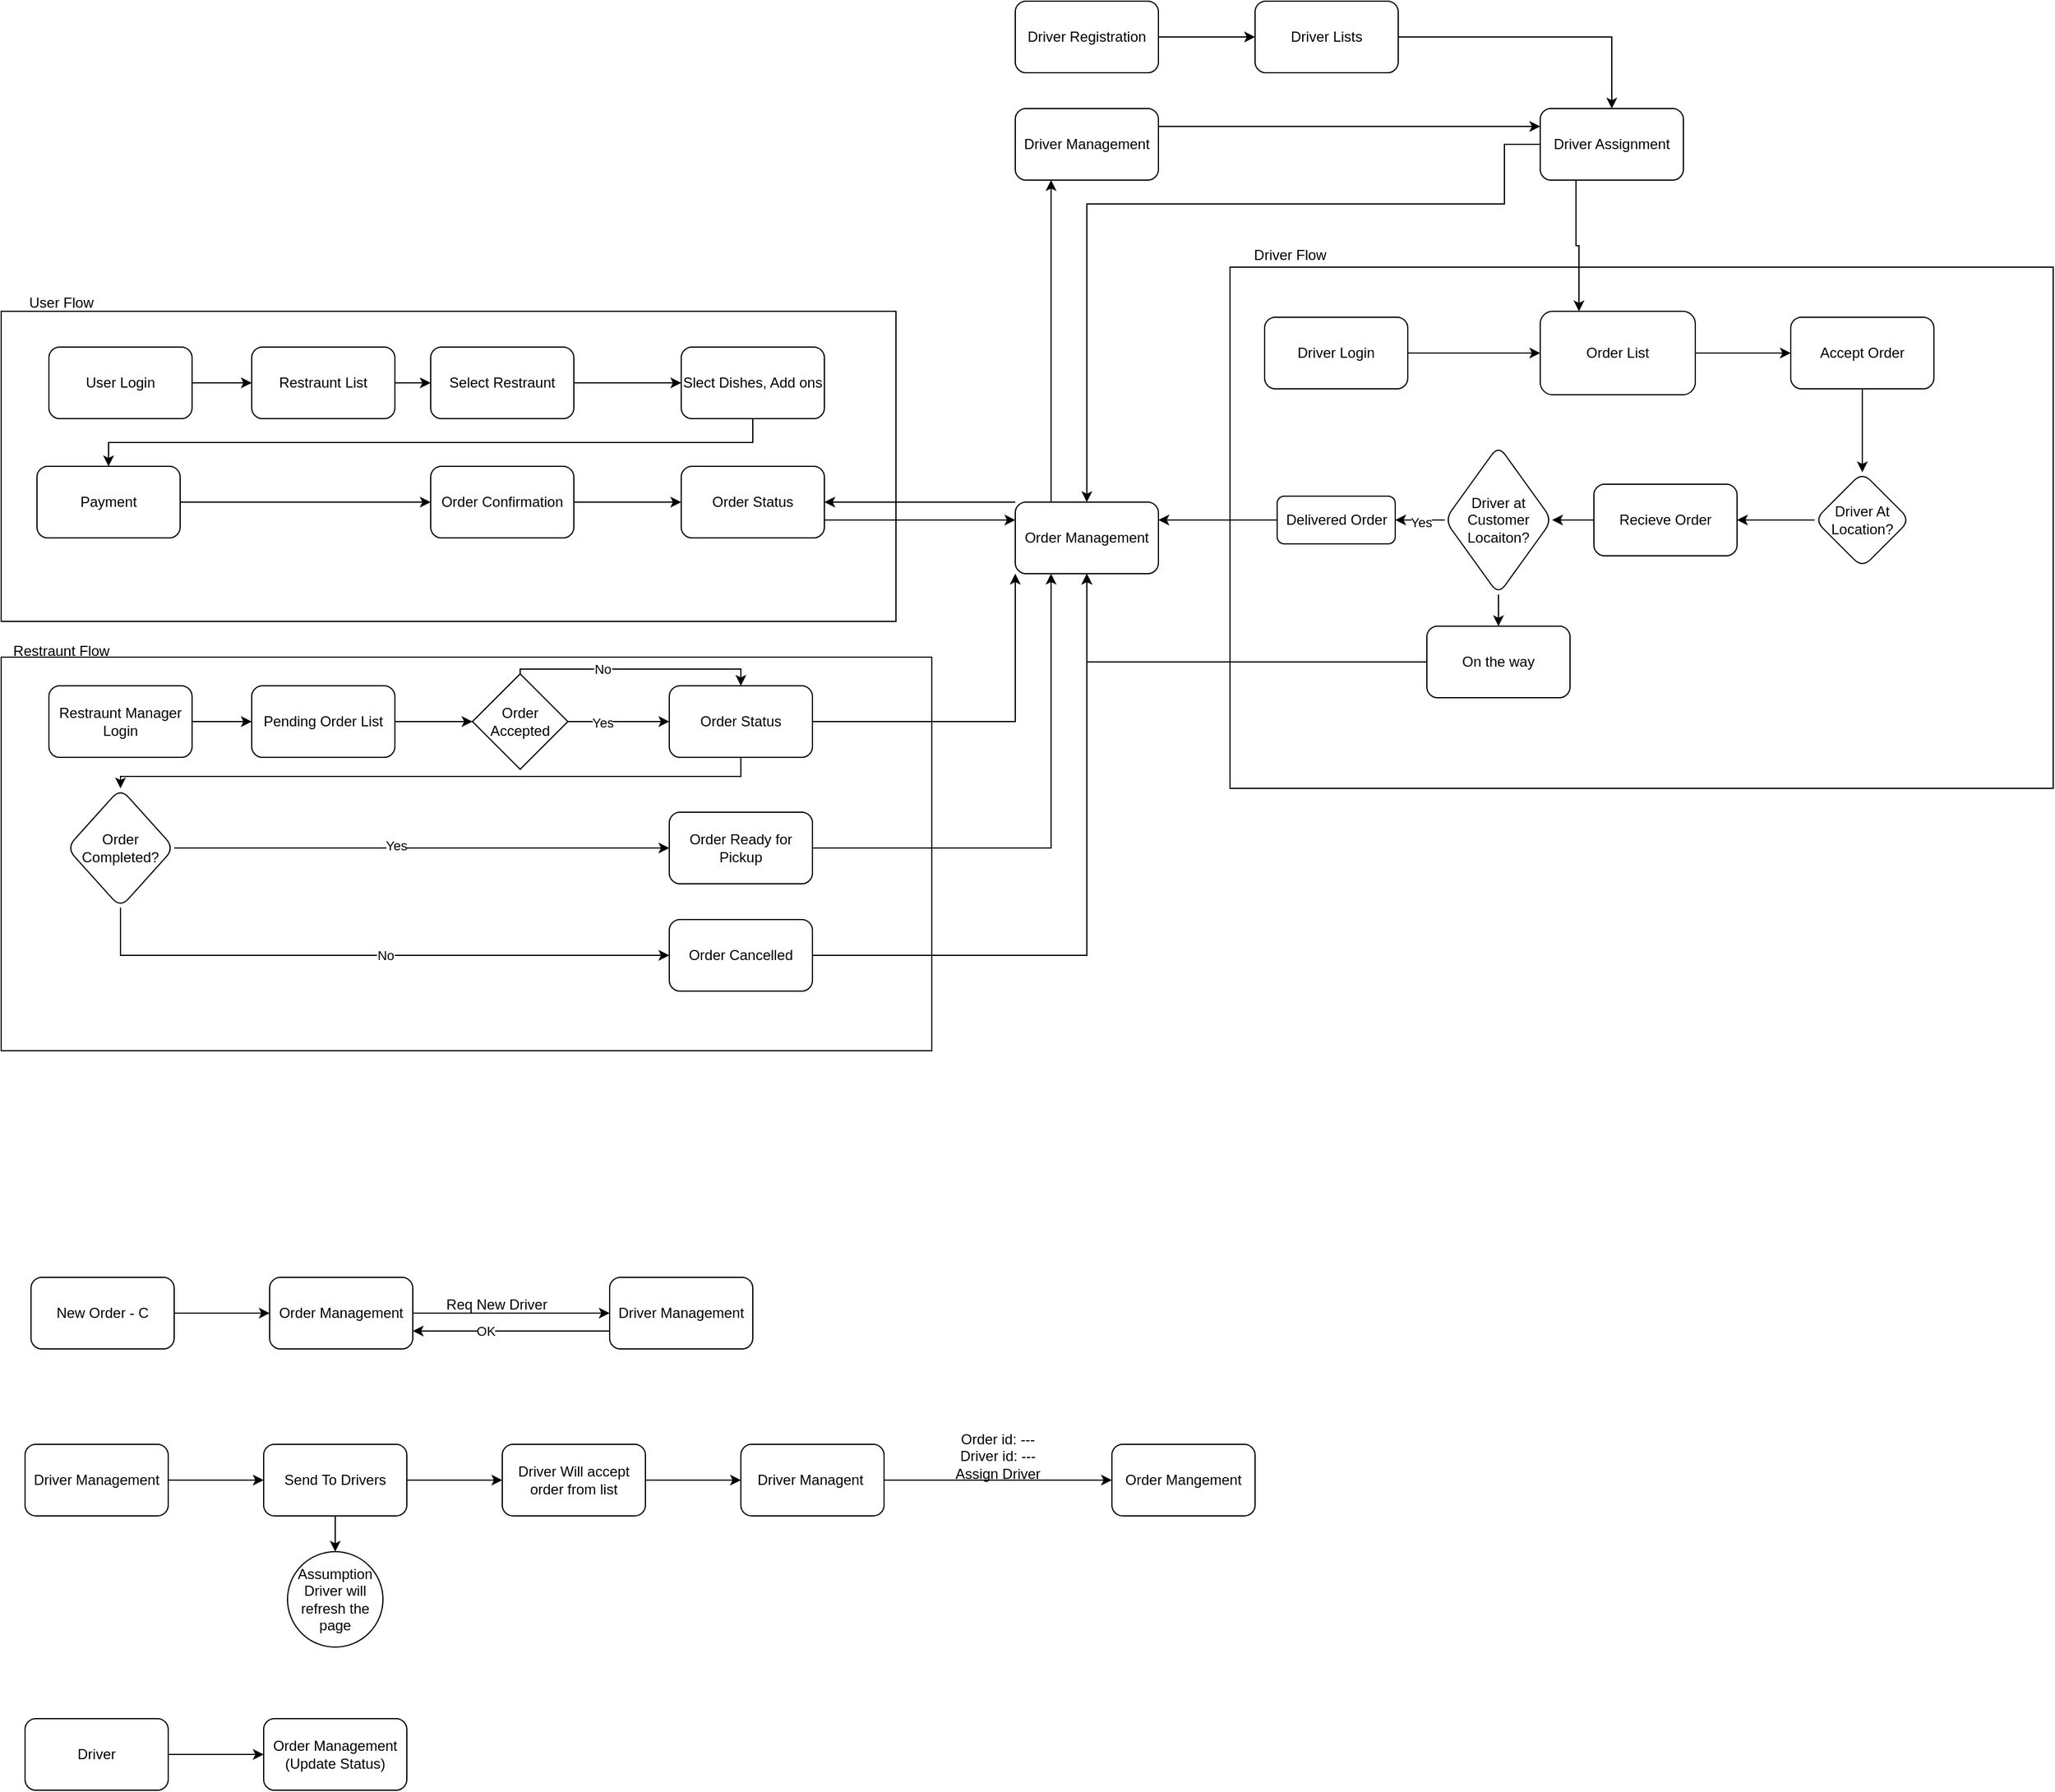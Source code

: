 <mxfile version="24.6.4" type="device" pages="2">
  <diagram name="Page-1" id="mNUyZFJGthcSgVpoV0Tr">
    <mxGraphModel dx="2355" dy="2242" grid="1" gridSize="10" guides="1" tooltips="1" connect="1" arrows="1" fold="1" page="1" pageScale="1" pageWidth="1169" pageHeight="827" math="0" shadow="0">
      <root>
        <mxCell id="0" />
        <mxCell id="1" parent="0" />
        <mxCell id="MLPq3Getp3hgsPLm3B74-73" value="" style="rounded=0;whiteSpace=wrap;html=1;" parent="1" vertex="1">
          <mxGeometry x="1140" y="33" width="690" height="437" as="geometry" />
        </mxCell>
        <mxCell id="MLPq3Getp3hgsPLm3B74-24" value="" style="rounded=0;whiteSpace=wrap;html=1;" parent="1" vertex="1">
          <mxGeometry x="110" y="360" width="780" height="330" as="geometry" />
        </mxCell>
        <mxCell id="MLPq3Getp3hgsPLm3B74-12" value="" style="rounded=0;whiteSpace=wrap;html=1;" parent="1" vertex="1">
          <mxGeometry x="110" y="70" width="750" height="260" as="geometry" />
        </mxCell>
        <mxCell id="MLPq3Getp3hgsPLm3B74-5" style="edgeStyle=orthogonalEdgeStyle;rounded=0;orthogonalLoop=1;jettySize=auto;html=1;exitX=1;exitY=0.5;exitDx=0;exitDy=0;entryX=0;entryY=0.5;entryDx=0;entryDy=0;" parent="1" source="MLPq3Getp3hgsPLm3B74-1" target="MLPq3Getp3hgsPLm3B74-2" edge="1">
          <mxGeometry relative="1" as="geometry" />
        </mxCell>
        <mxCell id="MLPq3Getp3hgsPLm3B74-1" value="User Login" style="rounded=1;whiteSpace=wrap;html=1;" parent="1" vertex="1">
          <mxGeometry x="150" y="100" width="120" height="60" as="geometry" />
        </mxCell>
        <mxCell id="MLPq3Getp3hgsPLm3B74-6" style="edgeStyle=orthogonalEdgeStyle;rounded=0;orthogonalLoop=1;jettySize=auto;html=1;exitX=1;exitY=0.5;exitDx=0;exitDy=0;entryX=0;entryY=0.5;entryDx=0;entryDy=0;" parent="1" source="MLPq3Getp3hgsPLm3B74-2" target="MLPq3Getp3hgsPLm3B74-3" edge="1">
          <mxGeometry relative="1" as="geometry" />
        </mxCell>
        <mxCell id="MLPq3Getp3hgsPLm3B74-2" value="Restraunt List" style="rounded=1;whiteSpace=wrap;html=1;" parent="1" vertex="1">
          <mxGeometry x="320" y="100" width="120" height="60" as="geometry" />
        </mxCell>
        <mxCell id="MLPq3Getp3hgsPLm3B74-7" style="edgeStyle=orthogonalEdgeStyle;rounded=0;orthogonalLoop=1;jettySize=auto;html=1;exitX=1;exitY=0.5;exitDx=0;exitDy=0;entryX=0;entryY=0.5;entryDx=0;entryDy=0;" parent="1" source="MLPq3Getp3hgsPLm3B74-3" target="MLPq3Getp3hgsPLm3B74-4" edge="1">
          <mxGeometry relative="1" as="geometry" />
        </mxCell>
        <mxCell id="MLPq3Getp3hgsPLm3B74-3" value="Select Restraunt" style="rounded=1;whiteSpace=wrap;html=1;" parent="1" vertex="1">
          <mxGeometry x="470" y="100" width="120" height="60" as="geometry" />
        </mxCell>
        <mxCell id="MLPq3Getp3hgsPLm3B74-9" style="edgeStyle=orthogonalEdgeStyle;rounded=0;orthogonalLoop=1;jettySize=auto;html=1;exitX=0.5;exitY=1;exitDx=0;exitDy=0;entryX=0.5;entryY=0;entryDx=0;entryDy=0;" parent="1" source="MLPq3Getp3hgsPLm3B74-4" target="MLPq3Getp3hgsPLm3B74-8" edge="1">
          <mxGeometry relative="1" as="geometry" />
        </mxCell>
        <mxCell id="MLPq3Getp3hgsPLm3B74-4" value="Slect Dishes, Add ons" style="rounded=1;whiteSpace=wrap;html=1;" parent="1" vertex="1">
          <mxGeometry x="680" y="100" width="120" height="60" as="geometry" />
        </mxCell>
        <mxCell id="MLPq3Getp3hgsPLm3B74-11" value="" style="edgeStyle=orthogonalEdgeStyle;rounded=0;orthogonalLoop=1;jettySize=auto;html=1;" parent="1" source="MLPq3Getp3hgsPLm3B74-8" target="MLPq3Getp3hgsPLm3B74-10" edge="1">
          <mxGeometry relative="1" as="geometry" />
        </mxCell>
        <mxCell id="MLPq3Getp3hgsPLm3B74-8" value="Payment" style="rounded=1;whiteSpace=wrap;html=1;" parent="1" vertex="1">
          <mxGeometry x="140" y="200" width="120" height="60" as="geometry" />
        </mxCell>
        <mxCell id="MLPq3Getp3hgsPLm3B74-21" value="" style="edgeStyle=orthogonalEdgeStyle;rounded=0;orthogonalLoop=1;jettySize=auto;html=1;" parent="1" source="MLPq3Getp3hgsPLm3B74-10" target="MLPq3Getp3hgsPLm3B74-20" edge="1">
          <mxGeometry relative="1" as="geometry" />
        </mxCell>
        <mxCell id="MLPq3Getp3hgsPLm3B74-10" value="Order Confirmation" style="whiteSpace=wrap;html=1;rounded=1;" parent="1" vertex="1">
          <mxGeometry x="470" y="200" width="120" height="60" as="geometry" />
        </mxCell>
        <mxCell id="MLPq3Getp3hgsPLm3B74-13" value="User Flow" style="text;html=1;align=center;verticalAlign=middle;resizable=0;points=[];autosize=1;strokeColor=none;fillColor=none;" parent="1" vertex="1">
          <mxGeometry x="120" y="48" width="80" height="30" as="geometry" />
        </mxCell>
        <mxCell id="MLPq3Getp3hgsPLm3B74-16" value="" style="edgeStyle=orthogonalEdgeStyle;rounded=0;orthogonalLoop=1;jettySize=auto;html=1;" parent="1" source="MLPq3Getp3hgsPLm3B74-14" target="MLPq3Getp3hgsPLm3B74-15" edge="1">
          <mxGeometry relative="1" as="geometry" />
        </mxCell>
        <mxCell id="MLPq3Getp3hgsPLm3B74-14" value="Restraunt Manager Login" style="rounded=1;whiteSpace=wrap;html=1;" parent="1" vertex="1">
          <mxGeometry x="150" y="384" width="120" height="60" as="geometry" />
        </mxCell>
        <mxCell id="MLPq3Getp3hgsPLm3B74-91" style="edgeStyle=orthogonalEdgeStyle;rounded=0;orthogonalLoop=1;jettySize=auto;html=1;exitX=1;exitY=0.5;exitDx=0;exitDy=0;entryX=0;entryY=0.5;entryDx=0;entryDy=0;" parent="1" source="MLPq3Getp3hgsPLm3B74-15" target="MLPq3Getp3hgsPLm3B74-90" edge="1">
          <mxGeometry relative="1" as="geometry" />
        </mxCell>
        <mxCell id="MLPq3Getp3hgsPLm3B74-15" value="Pending Order List" style="whiteSpace=wrap;html=1;rounded=1;" parent="1" vertex="1">
          <mxGeometry x="320" y="384" width="120" height="60" as="geometry" />
        </mxCell>
        <mxCell id="MLPq3Getp3hgsPLm3B74-79" style="edgeStyle=orthogonalEdgeStyle;rounded=0;orthogonalLoop=1;jettySize=auto;html=1;exitX=1;exitY=0.75;exitDx=0;exitDy=0;entryX=0;entryY=0.25;entryDx=0;entryDy=0;" parent="1" source="MLPq3Getp3hgsPLm3B74-20" target="MLPq3Getp3hgsPLm3B74-36" edge="1">
          <mxGeometry relative="1" as="geometry" />
        </mxCell>
        <mxCell id="MLPq3Getp3hgsPLm3B74-20" value="Order Status" style="whiteSpace=wrap;html=1;rounded=1;" parent="1" vertex="1">
          <mxGeometry x="680" y="200" width="120" height="60" as="geometry" />
        </mxCell>
        <mxCell id="MLPq3Getp3hgsPLm3B74-57" value="" style="edgeStyle=orthogonalEdgeStyle;rounded=0;orthogonalLoop=1;jettySize=auto;html=1;" parent="1" source="MLPq3Getp3hgsPLm3B74-22" target="MLPq3Getp3hgsPLm3B74-56" edge="1">
          <mxGeometry relative="1" as="geometry">
            <Array as="points">
              <mxPoint x="730" y="460" />
              <mxPoint x="210" y="460" />
            </Array>
          </mxGeometry>
        </mxCell>
        <mxCell id="MLPq3Getp3hgsPLm3B74-96" style="edgeStyle=orthogonalEdgeStyle;rounded=0;orthogonalLoop=1;jettySize=auto;html=1;exitX=1;exitY=0.5;exitDx=0;exitDy=0;entryX=0;entryY=1;entryDx=0;entryDy=0;" parent="1" source="MLPq3Getp3hgsPLm3B74-22" target="MLPq3Getp3hgsPLm3B74-36" edge="1">
          <mxGeometry relative="1" as="geometry" />
        </mxCell>
        <mxCell id="MLPq3Getp3hgsPLm3B74-22" value="Order Status" style="whiteSpace=wrap;html=1;rounded=1;" parent="1" vertex="1">
          <mxGeometry x="670" y="384" width="120" height="60" as="geometry" />
        </mxCell>
        <mxCell id="MLPq3Getp3hgsPLm3B74-25" value="Restraunt Flow" style="text;html=1;align=center;verticalAlign=middle;resizable=0;points=[];autosize=1;strokeColor=none;fillColor=none;" parent="1" vertex="1">
          <mxGeometry x="110" y="340" width="100" height="30" as="geometry" />
        </mxCell>
        <mxCell id="MLPq3Getp3hgsPLm3B74-28" value="" style="edgeStyle=orthogonalEdgeStyle;rounded=0;orthogonalLoop=1;jettySize=auto;html=1;" parent="1" source="MLPq3Getp3hgsPLm3B74-26" target="MLPq3Getp3hgsPLm3B74-27" edge="1">
          <mxGeometry relative="1" as="geometry" />
        </mxCell>
        <mxCell id="MLPq3Getp3hgsPLm3B74-26" value="Driver Login" style="rounded=1;whiteSpace=wrap;html=1;" parent="1" vertex="1">
          <mxGeometry x="1169" y="75" width="120" height="60" as="geometry" />
        </mxCell>
        <mxCell id="MLPq3Getp3hgsPLm3B74-30" value="" style="edgeStyle=orthogonalEdgeStyle;rounded=0;orthogonalLoop=1;jettySize=auto;html=1;" parent="1" source="MLPq3Getp3hgsPLm3B74-27" target="MLPq3Getp3hgsPLm3B74-29" edge="1">
          <mxGeometry relative="1" as="geometry" />
        </mxCell>
        <mxCell id="MLPq3Getp3hgsPLm3B74-27" value="Order List" style="whiteSpace=wrap;html=1;rounded=1;" parent="1" vertex="1">
          <mxGeometry x="1400" y="70" width="130" height="70" as="geometry" />
        </mxCell>
        <mxCell id="MLPq3Getp3hgsPLm3B74-65" value="" style="edgeStyle=orthogonalEdgeStyle;rounded=0;orthogonalLoop=1;jettySize=auto;html=1;" parent="1" source="MLPq3Getp3hgsPLm3B74-29" target="MLPq3Getp3hgsPLm3B74-64" edge="1">
          <mxGeometry relative="1" as="geometry" />
        </mxCell>
        <mxCell id="MLPq3Getp3hgsPLm3B74-29" value="Accept Order" style="whiteSpace=wrap;html=1;rounded=1;" parent="1" vertex="1">
          <mxGeometry x="1610" y="75" width="120" height="60" as="geometry" />
        </mxCell>
        <mxCell id="MLPq3Getp3hgsPLm3B74-68" value="" style="edgeStyle=orthogonalEdgeStyle;rounded=0;orthogonalLoop=1;jettySize=auto;html=1;" parent="1" source="MLPq3Getp3hgsPLm3B74-32" target="MLPq3Getp3hgsPLm3B74-67" edge="1">
          <mxGeometry relative="1" as="geometry" />
        </mxCell>
        <mxCell id="MLPq3Getp3hgsPLm3B74-32" value="Recieve Order" style="whiteSpace=wrap;html=1;rounded=1;" parent="1" vertex="1">
          <mxGeometry x="1445" y="215" width="120" height="60" as="geometry" />
        </mxCell>
        <mxCell id="MLPq3Getp3hgsPLm3B74-80" style="edgeStyle=orthogonalEdgeStyle;rounded=0;orthogonalLoop=1;jettySize=auto;html=1;exitX=0;exitY=0;exitDx=0;exitDy=0;entryX=1;entryY=0.5;entryDx=0;entryDy=0;" parent="1" source="MLPq3Getp3hgsPLm3B74-36" target="MLPq3Getp3hgsPLm3B74-20" edge="1">
          <mxGeometry relative="1" as="geometry">
            <Array as="points">
              <mxPoint x="920" y="230" />
              <mxPoint x="920" y="230" />
            </Array>
          </mxGeometry>
        </mxCell>
        <mxCell id="MLPq3Getp3hgsPLm3B74-82" style="edgeStyle=orthogonalEdgeStyle;rounded=0;orthogonalLoop=1;jettySize=auto;html=1;exitX=0.25;exitY=0;exitDx=0;exitDy=0;entryX=0.25;entryY=1;entryDx=0;entryDy=0;" parent="1" source="MLPq3Getp3hgsPLm3B74-36" target="MLPq3Getp3hgsPLm3B74-51" edge="1">
          <mxGeometry relative="1" as="geometry" />
        </mxCell>
        <mxCell id="MLPq3Getp3hgsPLm3B74-36" value="Order Management" style="rounded=1;whiteSpace=wrap;html=1;" parent="1" vertex="1">
          <mxGeometry x="960" y="230" width="120" height="60" as="geometry" />
        </mxCell>
        <mxCell id="MLPq3Getp3hgsPLm3B74-78" style="edgeStyle=orthogonalEdgeStyle;rounded=0;orthogonalLoop=1;jettySize=auto;html=1;exitX=0;exitY=0.5;exitDx=0;exitDy=0;entryX=1;entryY=0.25;entryDx=0;entryDy=0;" parent="1" source="MLPq3Getp3hgsPLm3B74-42" target="MLPq3Getp3hgsPLm3B74-36" edge="1">
          <mxGeometry relative="1" as="geometry" />
        </mxCell>
        <mxCell id="MLPq3Getp3hgsPLm3B74-42" value="Delivered Order" style="whiteSpace=wrap;html=1;rounded=1;" parent="1" vertex="1">
          <mxGeometry x="1179.5" y="225" width="99" height="40" as="geometry" />
        </mxCell>
        <mxCell id="MLPq3Getp3hgsPLm3B74-83" style="edgeStyle=orthogonalEdgeStyle;rounded=0;orthogonalLoop=1;jettySize=auto;html=1;exitX=1;exitY=0.25;exitDx=0;exitDy=0;entryX=0;entryY=0.25;entryDx=0;entryDy=0;" parent="1" source="MLPq3Getp3hgsPLm3B74-51" target="MLPq3Getp3hgsPLm3B74-52" edge="1">
          <mxGeometry relative="1" as="geometry" />
        </mxCell>
        <mxCell id="MLPq3Getp3hgsPLm3B74-51" value="Driver Management" style="rounded=1;whiteSpace=wrap;html=1;" parent="1" vertex="1">
          <mxGeometry x="960" y="-100" width="120" height="60" as="geometry" />
        </mxCell>
        <mxCell id="MLPq3Getp3hgsPLm3B74-84" style="edgeStyle=orthogonalEdgeStyle;rounded=0;orthogonalLoop=1;jettySize=auto;html=1;exitX=0.25;exitY=1;exitDx=0;exitDy=0;entryX=0.25;entryY=0;entryDx=0;entryDy=0;" parent="1" source="MLPq3Getp3hgsPLm3B74-52" target="MLPq3Getp3hgsPLm3B74-27" edge="1">
          <mxGeometry relative="1" as="geometry" />
        </mxCell>
        <mxCell id="MLPq3Getp3hgsPLm3B74-85" style="edgeStyle=orthogonalEdgeStyle;rounded=0;orthogonalLoop=1;jettySize=auto;html=1;exitX=0;exitY=0.5;exitDx=0;exitDy=0;entryX=0.5;entryY=0;entryDx=0;entryDy=0;" parent="1" source="MLPq3Getp3hgsPLm3B74-52" target="MLPq3Getp3hgsPLm3B74-36" edge="1">
          <mxGeometry relative="1" as="geometry">
            <Array as="points">
              <mxPoint x="1370" y="-70" />
              <mxPoint x="1370" y="-20" />
              <mxPoint x="1020" y="-20" />
            </Array>
          </mxGeometry>
        </mxCell>
        <mxCell id="MLPq3Getp3hgsPLm3B74-52" value="Driver Assignment" style="rounded=1;whiteSpace=wrap;html=1;" parent="1" vertex="1">
          <mxGeometry x="1400" y="-100" width="120" height="60" as="geometry" />
        </mxCell>
        <mxCell id="MLPq3Getp3hgsPLm3B74-59" value="" style="edgeStyle=orthogonalEdgeStyle;rounded=0;orthogonalLoop=1;jettySize=auto;html=1;" parent="1" source="MLPq3Getp3hgsPLm3B74-56" target="MLPq3Getp3hgsPLm3B74-58" edge="1">
          <mxGeometry relative="1" as="geometry" />
        </mxCell>
        <mxCell id="MLPq3Getp3hgsPLm3B74-60" value="Yes" style="edgeLabel;html=1;align=center;verticalAlign=middle;resizable=0;points=[];" parent="MLPq3Getp3hgsPLm3B74-59" vertex="1" connectable="0">
          <mxGeometry x="-0.103" y="2" relative="1" as="geometry">
            <mxPoint as="offset" />
          </mxGeometry>
        </mxCell>
        <mxCell id="MLPq3Getp3hgsPLm3B74-62" value="" style="edgeStyle=orthogonalEdgeStyle;rounded=0;orthogonalLoop=1;jettySize=auto;html=1;entryX=0;entryY=0.5;entryDx=0;entryDy=0;" parent="1" source="MLPq3Getp3hgsPLm3B74-56" target="MLPq3Getp3hgsPLm3B74-61" edge="1">
          <mxGeometry relative="1" as="geometry">
            <Array as="points">
              <mxPoint x="210" y="610" />
            </Array>
          </mxGeometry>
        </mxCell>
        <mxCell id="MLPq3Getp3hgsPLm3B74-63" value="No" style="edgeLabel;html=1;align=center;verticalAlign=middle;resizable=0;points=[];" parent="MLPq3Getp3hgsPLm3B74-62" vertex="1" connectable="0">
          <mxGeometry x="0.045" relative="1" as="geometry">
            <mxPoint as="offset" />
          </mxGeometry>
        </mxCell>
        <mxCell id="MLPq3Getp3hgsPLm3B74-56" value="Order Completed?" style="rhombus;whiteSpace=wrap;html=1;rounded=1;" parent="1" vertex="1">
          <mxGeometry x="165" y="470" width="90" height="100" as="geometry" />
        </mxCell>
        <mxCell id="MLPq3Getp3hgsPLm3B74-75" style="edgeStyle=orthogonalEdgeStyle;rounded=0;orthogonalLoop=1;jettySize=auto;html=1;exitX=1;exitY=0.5;exitDx=0;exitDy=0;entryX=0.25;entryY=1;entryDx=0;entryDy=0;" parent="1" source="MLPq3Getp3hgsPLm3B74-58" target="MLPq3Getp3hgsPLm3B74-36" edge="1">
          <mxGeometry relative="1" as="geometry" />
        </mxCell>
        <mxCell id="MLPq3Getp3hgsPLm3B74-58" value="Order Ready for Pickup" style="whiteSpace=wrap;html=1;rounded=1;" parent="1" vertex="1">
          <mxGeometry x="670" y="490" width="120" height="60" as="geometry" />
        </mxCell>
        <mxCell id="MLPq3Getp3hgsPLm3B74-76" style="edgeStyle=orthogonalEdgeStyle;rounded=0;orthogonalLoop=1;jettySize=auto;html=1;exitX=1;exitY=0.5;exitDx=0;exitDy=0;" parent="1" source="MLPq3Getp3hgsPLm3B74-61" target="MLPq3Getp3hgsPLm3B74-36" edge="1">
          <mxGeometry relative="1" as="geometry" />
        </mxCell>
        <mxCell id="MLPq3Getp3hgsPLm3B74-61" value="Order Cancelled" style="whiteSpace=wrap;html=1;rounded=1;" parent="1" vertex="1">
          <mxGeometry x="670" y="580" width="120" height="60" as="geometry" />
        </mxCell>
        <mxCell id="MLPq3Getp3hgsPLm3B74-66" style="edgeStyle=orthogonalEdgeStyle;rounded=0;orthogonalLoop=1;jettySize=auto;html=1;exitX=0;exitY=0.5;exitDx=0;exitDy=0;entryX=1;entryY=0.5;entryDx=0;entryDy=0;" parent="1" source="MLPq3Getp3hgsPLm3B74-64" target="MLPq3Getp3hgsPLm3B74-32" edge="1">
          <mxGeometry relative="1" as="geometry" />
        </mxCell>
        <mxCell id="MLPq3Getp3hgsPLm3B74-64" value="Driver At Location?" style="rhombus;whiteSpace=wrap;html=1;rounded=1;" parent="1" vertex="1">
          <mxGeometry x="1630" y="205" width="80" height="80" as="geometry" />
        </mxCell>
        <mxCell id="MLPq3Getp3hgsPLm3B74-69" style="edgeStyle=orthogonalEdgeStyle;rounded=0;orthogonalLoop=1;jettySize=auto;html=1;exitX=0;exitY=0.5;exitDx=0;exitDy=0;entryX=1;entryY=0.5;entryDx=0;entryDy=0;" parent="1" source="MLPq3Getp3hgsPLm3B74-67" target="MLPq3Getp3hgsPLm3B74-42" edge="1">
          <mxGeometry relative="1" as="geometry" />
        </mxCell>
        <mxCell id="MLPq3Getp3hgsPLm3B74-70" value="Yes" style="edgeLabel;html=1;align=center;verticalAlign=middle;resizable=0;points=[];" parent="MLPq3Getp3hgsPLm3B74-69" vertex="1" connectable="0">
          <mxGeometry x="-0.029" y="2" relative="1" as="geometry">
            <mxPoint as="offset" />
          </mxGeometry>
        </mxCell>
        <mxCell id="MLPq3Getp3hgsPLm3B74-72" value="" style="edgeStyle=orthogonalEdgeStyle;rounded=0;orthogonalLoop=1;jettySize=auto;html=1;" parent="1" source="MLPq3Getp3hgsPLm3B74-67" target="MLPq3Getp3hgsPLm3B74-71" edge="1">
          <mxGeometry relative="1" as="geometry" />
        </mxCell>
        <mxCell id="MLPq3Getp3hgsPLm3B74-67" value="Driver at Customer Locaiton?" style="rhombus;whiteSpace=wrap;html=1;rounded=1;" parent="1" vertex="1">
          <mxGeometry x="1320" y="182.5" width="90" height="125" as="geometry" />
        </mxCell>
        <mxCell id="MLPq3Getp3hgsPLm3B74-77" style="edgeStyle=orthogonalEdgeStyle;rounded=0;orthogonalLoop=1;jettySize=auto;html=1;exitX=0;exitY=0.5;exitDx=0;exitDy=0;entryX=0.5;entryY=1;entryDx=0;entryDy=0;" parent="1" source="MLPq3Getp3hgsPLm3B74-71" target="MLPq3Getp3hgsPLm3B74-36" edge="1">
          <mxGeometry relative="1" as="geometry" />
        </mxCell>
        <mxCell id="MLPq3Getp3hgsPLm3B74-71" value="On the way" style="whiteSpace=wrap;html=1;rounded=1;" parent="1" vertex="1">
          <mxGeometry x="1305" y="334" width="120" height="60" as="geometry" />
        </mxCell>
        <mxCell id="MLPq3Getp3hgsPLm3B74-74" value="Driver Flow" style="text;html=1;align=center;verticalAlign=middle;resizable=0;points=[];autosize=1;strokeColor=none;fillColor=none;" parent="1" vertex="1">
          <mxGeometry x="1150" y="8" width="80" height="30" as="geometry" />
        </mxCell>
        <mxCell id="MLPq3Getp3hgsPLm3B74-86" style="edgeStyle=orthogonalEdgeStyle;rounded=0;orthogonalLoop=1;jettySize=auto;html=1;exitX=1;exitY=0.5;exitDx=0;exitDy=0;entryX=0;entryY=0.5;entryDx=0;entryDy=0;" parent="1" source="MLPq3Getp3hgsPLm3B74-87" target="MLPq3Getp3hgsPLm3B74-88" edge="1">
          <mxGeometry relative="1" as="geometry" />
        </mxCell>
        <mxCell id="MLPq3Getp3hgsPLm3B74-87" value="Driver Registration" style="rounded=1;whiteSpace=wrap;html=1;" parent="1" vertex="1">
          <mxGeometry x="960" y="-190" width="120" height="60" as="geometry" />
        </mxCell>
        <mxCell id="MLPq3Getp3hgsPLm3B74-89" style="edgeStyle=orthogonalEdgeStyle;rounded=0;orthogonalLoop=1;jettySize=auto;html=1;exitX=1;exitY=0.5;exitDx=0;exitDy=0;entryX=0.5;entryY=0;entryDx=0;entryDy=0;" parent="1" source="MLPq3Getp3hgsPLm3B74-88" target="MLPq3Getp3hgsPLm3B74-52" edge="1">
          <mxGeometry relative="1" as="geometry" />
        </mxCell>
        <mxCell id="MLPq3Getp3hgsPLm3B74-88" value="Driver Lists" style="rounded=1;whiteSpace=wrap;html=1;" parent="1" vertex="1">
          <mxGeometry x="1161" y="-190" width="120" height="60" as="geometry" />
        </mxCell>
        <mxCell id="MLPq3Getp3hgsPLm3B74-92" style="edgeStyle=orthogonalEdgeStyle;rounded=0;orthogonalLoop=1;jettySize=auto;html=1;exitX=1;exitY=0.5;exitDx=0;exitDy=0;entryX=0;entryY=0.5;entryDx=0;entryDy=0;" parent="1" source="MLPq3Getp3hgsPLm3B74-90" target="MLPq3Getp3hgsPLm3B74-22" edge="1">
          <mxGeometry relative="1" as="geometry" />
        </mxCell>
        <mxCell id="MLPq3Getp3hgsPLm3B74-93" value="Yes" style="edgeLabel;html=1;align=center;verticalAlign=middle;resizable=0;points=[];" parent="MLPq3Getp3hgsPLm3B74-92" vertex="1" connectable="0">
          <mxGeometry x="-0.314" y="-1" relative="1" as="geometry">
            <mxPoint as="offset" />
          </mxGeometry>
        </mxCell>
        <mxCell id="MLPq3Getp3hgsPLm3B74-94" style="edgeStyle=orthogonalEdgeStyle;rounded=0;orthogonalLoop=1;jettySize=auto;html=1;exitX=0.5;exitY=0;exitDx=0;exitDy=0;entryX=0.5;entryY=0;entryDx=0;entryDy=0;" parent="1" source="MLPq3Getp3hgsPLm3B74-90" target="MLPq3Getp3hgsPLm3B74-22" edge="1">
          <mxGeometry relative="1" as="geometry">
            <Array as="points">
              <mxPoint x="545" y="370" />
              <mxPoint x="730" y="370" />
            </Array>
          </mxGeometry>
        </mxCell>
        <mxCell id="MLPq3Getp3hgsPLm3B74-95" value="No" style="edgeLabel;html=1;align=center;verticalAlign=middle;resizable=0;points=[];" parent="MLPq3Getp3hgsPLm3B74-94" vertex="1" connectable="0">
          <mxGeometry x="-0.279" relative="1" as="geometry">
            <mxPoint as="offset" />
          </mxGeometry>
        </mxCell>
        <mxCell id="MLPq3Getp3hgsPLm3B74-90" value="Order Accepted" style="rhombus;whiteSpace=wrap;html=1;" parent="1" vertex="1">
          <mxGeometry x="505" y="374" width="80" height="80" as="geometry" />
        </mxCell>
        <mxCell id="7G694Oz_WmN1lmUgNKPg-3" value="" style="edgeStyle=orthogonalEdgeStyle;rounded=0;orthogonalLoop=1;jettySize=auto;html=1;" edge="1" parent="1" source="7G694Oz_WmN1lmUgNKPg-1" target="7G694Oz_WmN1lmUgNKPg-2">
          <mxGeometry relative="1" as="geometry" />
        </mxCell>
        <mxCell id="7G694Oz_WmN1lmUgNKPg-1" value="New Order - C" style="rounded=1;whiteSpace=wrap;html=1;" vertex="1" parent="1">
          <mxGeometry x="135" y="880" width="120" height="60" as="geometry" />
        </mxCell>
        <mxCell id="7G694Oz_WmN1lmUgNKPg-5" value="" style="edgeStyle=orthogonalEdgeStyle;rounded=0;orthogonalLoop=1;jettySize=auto;html=1;" edge="1" parent="1" source="7G694Oz_WmN1lmUgNKPg-2" target="7G694Oz_WmN1lmUgNKPg-4">
          <mxGeometry relative="1" as="geometry" />
        </mxCell>
        <mxCell id="7G694Oz_WmN1lmUgNKPg-2" value="Order Management" style="whiteSpace=wrap;html=1;rounded=1;" vertex="1" parent="1">
          <mxGeometry x="335" y="880" width="120" height="60" as="geometry" />
        </mxCell>
        <mxCell id="7G694Oz_WmN1lmUgNKPg-7" style="edgeStyle=orthogonalEdgeStyle;rounded=0;orthogonalLoop=1;jettySize=auto;html=1;exitX=0;exitY=0.75;exitDx=0;exitDy=0;entryX=1;entryY=0.75;entryDx=0;entryDy=0;" edge="1" parent="1" source="7G694Oz_WmN1lmUgNKPg-4" target="7G694Oz_WmN1lmUgNKPg-2">
          <mxGeometry relative="1" as="geometry" />
        </mxCell>
        <mxCell id="7G694Oz_WmN1lmUgNKPg-8" value="OK" style="edgeLabel;html=1;align=center;verticalAlign=middle;resizable=0;points=[];" vertex="1" connectable="0" parent="7G694Oz_WmN1lmUgNKPg-7">
          <mxGeometry x="0.266" relative="1" as="geometry">
            <mxPoint as="offset" />
          </mxGeometry>
        </mxCell>
        <mxCell id="7G694Oz_WmN1lmUgNKPg-4" value="Driver Management" style="whiteSpace=wrap;html=1;rounded=1;" vertex="1" parent="1">
          <mxGeometry x="620" y="880" width="120" height="60" as="geometry" />
        </mxCell>
        <mxCell id="7G694Oz_WmN1lmUgNKPg-6" value="Req New Driver" style="text;html=1;align=center;verticalAlign=middle;resizable=0;points=[];autosize=1;strokeColor=none;fillColor=none;" vertex="1" parent="1">
          <mxGeometry x="470" y="888" width="110" height="30" as="geometry" />
        </mxCell>
        <mxCell id="7G694Oz_WmN1lmUgNKPg-11" value="" style="edgeStyle=orthogonalEdgeStyle;rounded=0;orthogonalLoop=1;jettySize=auto;html=1;" edge="1" parent="1" source="7G694Oz_WmN1lmUgNKPg-9" target="7G694Oz_WmN1lmUgNKPg-10">
          <mxGeometry relative="1" as="geometry" />
        </mxCell>
        <mxCell id="7G694Oz_WmN1lmUgNKPg-9" value="Driver Management" style="whiteSpace=wrap;html=1;rounded=1;" vertex="1" parent="1">
          <mxGeometry x="130" y="1020" width="120" height="60" as="geometry" />
        </mxCell>
        <mxCell id="7G694Oz_WmN1lmUgNKPg-13" value="" style="edgeStyle=orthogonalEdgeStyle;rounded=0;orthogonalLoop=1;jettySize=auto;html=1;" edge="1" parent="1" source="7G694Oz_WmN1lmUgNKPg-10" target="7G694Oz_WmN1lmUgNKPg-12">
          <mxGeometry relative="1" as="geometry" />
        </mxCell>
        <mxCell id="7G694Oz_WmN1lmUgNKPg-15" value="" style="edgeStyle=orthogonalEdgeStyle;rounded=0;orthogonalLoop=1;jettySize=auto;html=1;" edge="1" parent="1" source="7G694Oz_WmN1lmUgNKPg-10" target="7G694Oz_WmN1lmUgNKPg-14">
          <mxGeometry relative="1" as="geometry" />
        </mxCell>
        <mxCell id="7G694Oz_WmN1lmUgNKPg-10" value="Send To Drivers" style="whiteSpace=wrap;html=1;rounded=1;" vertex="1" parent="1">
          <mxGeometry x="330" y="1020" width="120" height="60" as="geometry" />
        </mxCell>
        <mxCell id="7G694Oz_WmN1lmUgNKPg-12" value="Assumption Driver will refresh the page" style="ellipse;whiteSpace=wrap;html=1;rounded=1;" vertex="1" parent="1">
          <mxGeometry x="350" y="1110" width="80" height="80" as="geometry" />
        </mxCell>
        <mxCell id="7G694Oz_WmN1lmUgNKPg-17" value="" style="edgeStyle=orthogonalEdgeStyle;rounded=0;orthogonalLoop=1;jettySize=auto;html=1;" edge="1" parent="1" source="7G694Oz_WmN1lmUgNKPg-14" target="7G694Oz_WmN1lmUgNKPg-16">
          <mxGeometry relative="1" as="geometry" />
        </mxCell>
        <mxCell id="7G694Oz_WmN1lmUgNKPg-14" value="Driver Will accept order from list" style="whiteSpace=wrap;html=1;rounded=1;" vertex="1" parent="1">
          <mxGeometry x="530" y="1020" width="120" height="60" as="geometry" />
        </mxCell>
        <mxCell id="7G694Oz_WmN1lmUgNKPg-19" value="" style="edgeStyle=orthogonalEdgeStyle;rounded=0;orthogonalLoop=1;jettySize=auto;html=1;" edge="1" parent="1" source="7G694Oz_WmN1lmUgNKPg-16" target="7G694Oz_WmN1lmUgNKPg-18">
          <mxGeometry relative="1" as="geometry" />
        </mxCell>
        <mxCell id="7G694Oz_WmN1lmUgNKPg-16" value="Driver Managent&amp;nbsp;" style="whiteSpace=wrap;html=1;rounded=1;" vertex="1" parent="1">
          <mxGeometry x="730" y="1020" width="120" height="60" as="geometry" />
        </mxCell>
        <mxCell id="7G694Oz_WmN1lmUgNKPg-18" value="Order Mangement" style="whiteSpace=wrap;html=1;rounded=1;" vertex="1" parent="1">
          <mxGeometry x="1041" y="1020" width="120" height="60" as="geometry" />
        </mxCell>
        <mxCell id="7G694Oz_WmN1lmUgNKPg-20" value="Order id: ---&lt;div&gt;Driver id: ---&lt;/div&gt;&lt;div&gt;Assign Driver&lt;/div&gt;" style="text;html=1;align=center;verticalAlign=middle;resizable=0;points=[];autosize=1;strokeColor=none;fillColor=none;" vertex="1" parent="1">
          <mxGeometry x="900" y="1000" width="90" height="60" as="geometry" />
        </mxCell>
        <mxCell id="7G694Oz_WmN1lmUgNKPg-23" value="" style="edgeStyle=orthogonalEdgeStyle;rounded=0;orthogonalLoop=1;jettySize=auto;html=1;" edge="1" parent="1" source="7G694Oz_WmN1lmUgNKPg-21" target="7G694Oz_WmN1lmUgNKPg-22">
          <mxGeometry relative="1" as="geometry" />
        </mxCell>
        <mxCell id="7G694Oz_WmN1lmUgNKPg-21" value="Driver" style="rounded=1;whiteSpace=wrap;html=1;" vertex="1" parent="1">
          <mxGeometry x="130" y="1250" width="120" height="60" as="geometry" />
        </mxCell>
        <mxCell id="7G694Oz_WmN1lmUgNKPg-22" value="Order Management (Update Status)" style="whiteSpace=wrap;html=1;rounded=1;" vertex="1" parent="1">
          <mxGeometry x="330" y="1250" width="120" height="60" as="geometry" />
        </mxCell>
      </root>
    </mxGraphModel>
  </diagram>
  <diagram id="wbLmETJZUPSGOL-aLA7H" name="Page-2">
    <mxGraphModel dx="1381" dy="830" grid="1" gridSize="10" guides="1" tooltips="1" connect="1" arrows="1" fold="1" page="1" pageScale="1" pageWidth="1169" pageHeight="827" math="0" shadow="0">
      <root>
        <mxCell id="0" />
        <mxCell id="1" parent="0" />
        <mxCell id="wziGMGSFjVksGqR351ZL-26" style="edgeStyle=orthogonalEdgeStyle;rounded=0;orthogonalLoop=1;jettySize=auto;html=1;exitX=0.5;exitY=1;exitDx=0;exitDy=0;entryX=1;entryY=0.25;entryDx=0;entryDy=0;" edge="1" parent="1" source="wziGMGSFjVksGqR351ZL-1" target="wziGMGSFjVksGqR351ZL-18">
          <mxGeometry relative="1" as="geometry" />
        </mxCell>
        <mxCell id="wziGMGSFjVksGqR351ZL-1" value="Order Management" style="rounded=1;whiteSpace=wrap;html=1;" vertex="1" parent="1">
          <mxGeometry x="560" y="500" width="120" height="60" as="geometry" />
        </mxCell>
        <mxCell id="wziGMGSFjVksGqR351ZL-2" value="User Management" style="rounded=1;whiteSpace=wrap;html=1;" vertex="1" parent="1">
          <mxGeometry x="310" y="500" width="120" height="60" as="geometry" />
        </mxCell>
        <mxCell id="wziGMGSFjVksGqR351ZL-5" style="edgeStyle=orthogonalEdgeStyle;rounded=0;orthogonalLoop=1;jettySize=auto;html=1;exitX=1;exitY=0.333;exitDx=0;exitDy=0;exitPerimeter=0;entryX=0;entryY=0.5;entryDx=0;entryDy=0;" edge="1" parent="1" source="wziGMGSFjVksGqR351ZL-3" target="wziGMGSFjVksGqR351ZL-2">
          <mxGeometry relative="1" as="geometry" />
        </mxCell>
        <mxCell id="wziGMGSFjVksGqR351ZL-3" value="User" style="shape=umlActor;verticalLabelPosition=bottom;verticalAlign=top;html=1;outlineConnect=0;" vertex="1" parent="1">
          <mxGeometry x="120" y="510" width="30" height="60" as="geometry" />
        </mxCell>
        <mxCell id="wziGMGSFjVksGqR351ZL-25" style="edgeStyle=orthogonalEdgeStyle;rounded=0;orthogonalLoop=1;jettySize=auto;html=1;exitX=1;exitY=0.75;exitDx=0;exitDy=0;entryX=0.25;entryY=1;entryDx=0;entryDy=0;" edge="1" parent="1" source="wziGMGSFjVksGqR351ZL-8" target="wziGMGSFjVksGqR351ZL-1">
          <mxGeometry relative="1" as="geometry" />
        </mxCell>
        <mxCell id="wziGMGSFjVksGqR351ZL-8" value="Restaurant Management" style="rounded=1;whiteSpace=wrap;html=1;" vertex="1" parent="1">
          <mxGeometry x="310" y="600" width="120" height="60" as="geometry" />
        </mxCell>
        <mxCell id="wziGMGSFjVksGqR351ZL-9" style="edgeStyle=orthogonalEdgeStyle;rounded=0;orthogonalLoop=1;jettySize=auto;html=1;exitX=1;exitY=0.333;exitDx=0;exitDy=0;exitPerimeter=0;entryX=0;entryY=0.5;entryDx=0;entryDy=0;" edge="1" parent="1" source="wziGMGSFjVksGqR351ZL-10" target="wziGMGSFjVksGqR351ZL-8">
          <mxGeometry relative="1" as="geometry" />
        </mxCell>
        <mxCell id="wziGMGSFjVksGqR351ZL-16" style="edgeStyle=orthogonalEdgeStyle;rounded=0;orthogonalLoop=1;jettySize=auto;html=1;exitX=0.5;exitY=0.5;exitDx=0;exitDy=0;exitPerimeter=0;entryX=0;entryY=0.5;entryDx=0;entryDy=0;" edge="1" parent="1" source="wziGMGSFjVksGqR351ZL-10" target="wziGMGSFjVksGqR351ZL-15">
          <mxGeometry relative="1" as="geometry" />
        </mxCell>
        <mxCell id="wziGMGSFjVksGqR351ZL-10" value="Restaurant" style="shape=umlActor;verticalLabelPosition=bottom;verticalAlign=top;html=1;outlineConnect=0;" vertex="1" parent="1">
          <mxGeometry x="120" y="670" width="30" height="60" as="geometry" />
        </mxCell>
        <mxCell id="wziGMGSFjVksGqR351ZL-11" value="Driver User Management" style="rounded=1;whiteSpace=wrap;html=1;" vertex="1" parent="1">
          <mxGeometry x="310" y="790" width="120" height="60" as="geometry" />
        </mxCell>
        <mxCell id="wziGMGSFjVksGqR351ZL-12" style="edgeStyle=orthogonalEdgeStyle;rounded=0;orthogonalLoop=1;jettySize=auto;html=1;exitX=1;exitY=0.333;exitDx=0;exitDy=0;exitPerimeter=0;entryX=0;entryY=0.5;entryDx=0;entryDy=0;" edge="1" parent="1" source="wziGMGSFjVksGqR351ZL-13" target="wziGMGSFjVksGqR351ZL-11">
          <mxGeometry relative="1" as="geometry" />
        </mxCell>
        <mxCell id="wziGMGSFjVksGqR351ZL-19" style="edgeStyle=orthogonalEdgeStyle;rounded=0;orthogonalLoop=1;jettySize=auto;html=1;exitX=0.5;exitY=0.5;exitDx=0;exitDy=0;exitPerimeter=0;entryX=0;entryY=0.5;entryDx=0;entryDy=0;" edge="1" parent="1" source="wziGMGSFjVksGqR351ZL-13" target="wziGMGSFjVksGqR351ZL-18">
          <mxGeometry relative="1" as="geometry" />
        </mxCell>
        <mxCell id="wziGMGSFjVksGqR351ZL-13" value="Driver" style="shape=umlActor;verticalLabelPosition=bottom;verticalAlign=top;html=1;outlineConnect=0;" vertex="1" parent="1">
          <mxGeometry x="120" y="837" width="30" height="60" as="geometry" />
        </mxCell>
        <mxCell id="wziGMGSFjVksGqR351ZL-20" style="edgeStyle=orthogonalEdgeStyle;rounded=0;orthogonalLoop=1;jettySize=auto;html=1;exitX=0.5;exitY=0.5;exitDx=0;exitDy=0;exitPerimeter=0;entryX=1;entryY=0.5;entryDx=0;entryDy=0;" edge="1" parent="1" source="wziGMGSFjVksGqR351ZL-14" target="wziGMGSFjVksGqR351ZL-2">
          <mxGeometry relative="1" as="geometry" />
        </mxCell>
        <mxCell id="wziGMGSFjVksGqR351ZL-21" style="edgeStyle=orthogonalEdgeStyle;rounded=0;orthogonalLoop=1;jettySize=auto;html=1;exitX=0.5;exitY=0.5;exitDx=0;exitDy=0;exitPerimeter=0;entryX=1;entryY=0.5;entryDx=0;entryDy=0;" edge="1" parent="1" source="wziGMGSFjVksGqR351ZL-14" target="wziGMGSFjVksGqR351ZL-8">
          <mxGeometry relative="1" as="geometry">
            <Array as="points">
              <mxPoint x="465" y="414" />
              <mxPoint x="465" y="630" />
            </Array>
          </mxGeometry>
        </mxCell>
        <mxCell id="wziGMGSFjVksGqR351ZL-22" style="edgeStyle=orthogonalEdgeStyle;rounded=0;orthogonalLoop=1;jettySize=auto;html=1;exitX=0.5;exitY=0.5;exitDx=0;exitDy=0;exitPerimeter=0;entryX=1;entryY=0.5;entryDx=0;entryDy=0;" edge="1" parent="1" source="wziGMGSFjVksGqR351ZL-14" target="wziGMGSFjVksGqR351ZL-15">
          <mxGeometry relative="1" as="geometry" />
        </mxCell>
        <mxCell id="wziGMGSFjVksGqR351ZL-23" style="edgeStyle=orthogonalEdgeStyle;rounded=0;orthogonalLoop=1;jettySize=auto;html=1;exitX=0.5;exitY=0.5;exitDx=0;exitDy=0;exitPerimeter=0;entryX=1;entryY=0.5;entryDx=0;entryDy=0;" edge="1" parent="1" source="wziGMGSFjVksGqR351ZL-14" target="wziGMGSFjVksGqR351ZL-11">
          <mxGeometry relative="1" as="geometry" />
        </mxCell>
        <mxCell id="wziGMGSFjVksGqR351ZL-24" style="edgeStyle=orthogonalEdgeStyle;rounded=0;orthogonalLoop=1;jettySize=auto;html=1;exitX=0.5;exitY=0.5;exitDx=0;exitDy=0;exitPerimeter=0;entryX=1;entryY=0.5;entryDx=0;entryDy=0;" edge="1" parent="1" source="wziGMGSFjVksGqR351ZL-14" target="wziGMGSFjVksGqR351ZL-18">
          <mxGeometry relative="1" as="geometry" />
        </mxCell>
        <mxCell id="wziGMGSFjVksGqR351ZL-28" style="edgeStyle=orthogonalEdgeStyle;rounded=0;orthogonalLoop=1;jettySize=auto;html=1;exitX=0.5;exitY=0.5;exitDx=0;exitDy=0;exitPerimeter=0;entryX=0.5;entryY=0;entryDx=0;entryDy=0;" edge="1" parent="1" source="wziGMGSFjVksGqR351ZL-14" target="wziGMGSFjVksGqR351ZL-1">
          <mxGeometry relative="1" as="geometry" />
        </mxCell>
        <mxCell id="wziGMGSFjVksGqR351ZL-29" style="edgeStyle=orthogonalEdgeStyle;rounded=0;orthogonalLoop=1;jettySize=auto;html=1;exitX=0.5;exitY=0.5;exitDx=0;exitDy=0;exitPerimeter=0;entryX=0.5;entryY=0;entryDx=0;entryDy=0;" edge="1" parent="1" source="wziGMGSFjVksGqR351ZL-14" target="wziGMGSFjVksGqR351ZL-17">
          <mxGeometry relative="1" as="geometry" />
        </mxCell>
        <mxCell id="wziGMGSFjVksGqR351ZL-14" value="Admin" style="shape=umlActor;verticalLabelPosition=bottom;verticalAlign=top;html=1;outlineConnect=0;" vertex="1" parent="1">
          <mxGeometry x="500" y="384" width="30" height="60" as="geometry" />
        </mxCell>
        <mxCell id="wziGMGSFjVksGqR351ZL-15" value="Menu Management" style="rounded=1;whiteSpace=wrap;html=1;" vertex="1" parent="1">
          <mxGeometry x="310" y="700" width="120" height="60" as="geometry" />
        </mxCell>
        <mxCell id="wziGMGSFjVksGqR351ZL-17" value="Payment Management" style="rounded=1;whiteSpace=wrap;html=1;" vertex="1" parent="1">
          <mxGeometry x="740" y="500" width="120" height="60" as="geometry" />
        </mxCell>
        <mxCell id="wziGMGSFjVksGqR351ZL-27" style="edgeStyle=orthogonalEdgeStyle;rounded=0;orthogonalLoop=1;jettySize=auto;html=1;exitX=1;exitY=0.75;exitDx=0;exitDy=0;entryX=0.75;entryY=1;entryDx=0;entryDy=0;" edge="1" parent="1" source="wziGMGSFjVksGqR351ZL-18" target="wziGMGSFjVksGqR351ZL-1">
          <mxGeometry relative="1" as="geometry" />
        </mxCell>
        <mxCell id="wziGMGSFjVksGqR351ZL-18" value="Driver Assignment Service" style="rounded=1;whiteSpace=wrap;html=1;" vertex="1" parent="1">
          <mxGeometry x="310" y="880" width="120" height="60" as="geometry" />
        </mxCell>
        <mxCell id="wziGMGSFjVksGqR351ZL-30" value="&lt;font style=&quot;font-size: 28px;&quot;&gt;Food Delivery API Architecture&lt;/font&gt;" style="text;html=1;align=center;verticalAlign=middle;resizable=0;points=[];autosize=1;strokeColor=none;fillColor=none;" vertex="1" parent="1">
          <mxGeometry x="240" y="300" width="400" height="50" as="geometry" />
        </mxCell>
        <mxCell id="wziGMGSFjVksGqR351ZL-31" value="Group: 28" style="text;html=1;align=center;verticalAlign=middle;resizable=0;points=[];autosize=1;strokeColor=none;fillColor=none;" vertex="1" parent="1">
          <mxGeometry x="760" y="950" width="80" height="30" as="geometry" />
        </mxCell>
      </root>
    </mxGraphModel>
  </diagram>
</mxfile>
